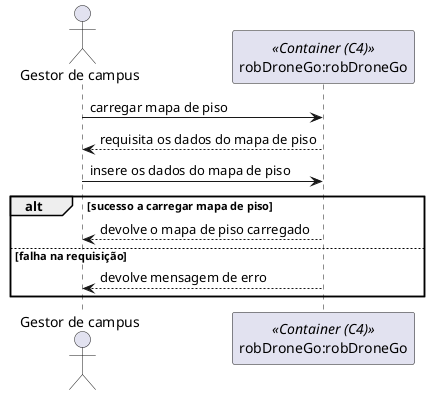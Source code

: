 @startuml

actor "Gestor de campus" as Actor
participant "robDroneGo:robDroneGo" as Container <<Container (C4)>>

Actor -> Container: carregar mapa de piso
Container --> Actor: requisita os dados do mapa de piso
Actor -> Container: insere os dados do mapa de piso

alt sucesso a carregar mapa de piso
    Container --> Actor: devolve o mapa de piso carregado
else falha na requisição
    Container --> Actor: devolve mensagem de erro
end

@enduml
